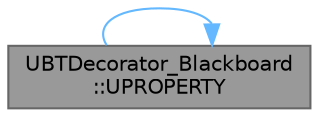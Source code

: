 digraph "UBTDecorator_Blackboard::UPROPERTY"
{
 // INTERACTIVE_SVG=YES
 // LATEX_PDF_SIZE
  bgcolor="transparent";
  edge [fontname=Helvetica,fontsize=10,labelfontname=Helvetica,labelfontsize=10];
  node [fontname=Helvetica,fontsize=10,shape=box,height=0.2,width=0.4];
  rankdir="LR";
  Node1 [id="Node000001",label="UBTDecorator_Blackboard\l::UPROPERTY",height=0.2,width=0.4,color="gray40", fillcolor="grey60", style="filled", fontcolor="black",tooltip="value for arithmetic operations"];
  Node1 -> Node1 [id="edge1_Node000001_Node000001",color="steelblue1",style="solid",tooltip=" "];
}

